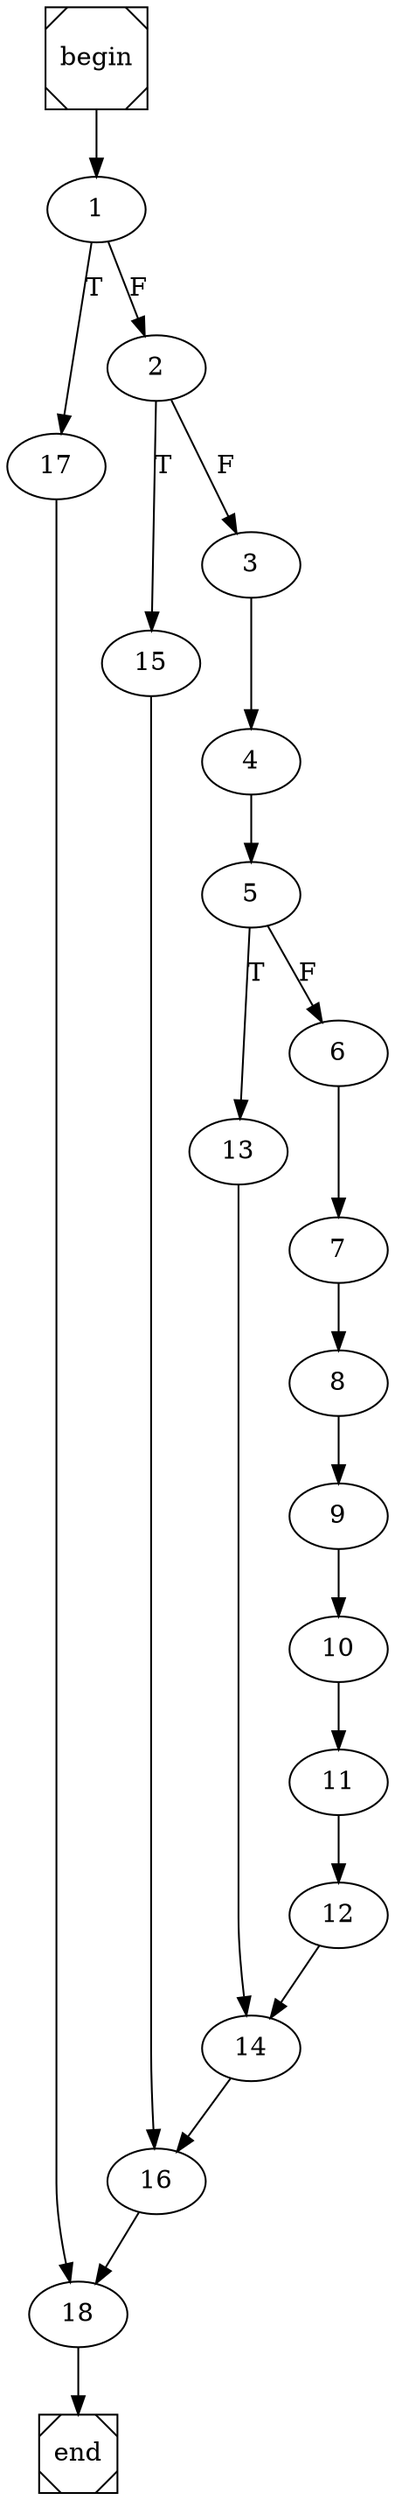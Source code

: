 digraph cfg {
	begin [shape=Msquare];
	end [shape=Msquare];
	begin -> 1;	1 -> 17[label=T];	1 -> 2[label=F];	2 -> 15[label=T];	2 -> 3[label=F];	3 -> 4;	4 -> 5;	5 -> 13[label=T];	5 -> 6[label=F];	6 -> 7;	7 -> 8;	8 -> 9;	9 -> 10;	10 -> 11;	11 -> 12;	12 -> 14;	13 -> 14;	14 -> 16;	15 -> 16;	16 -> 18;	17 -> 18;	18 -> end;}

